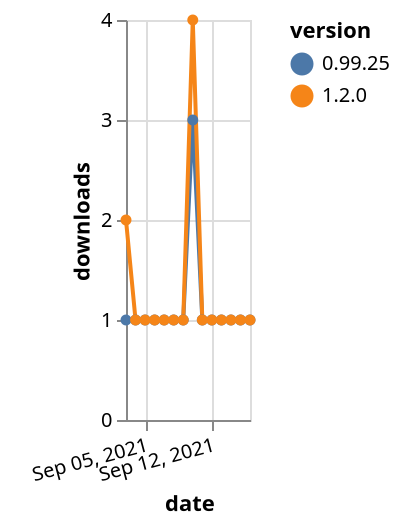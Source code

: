 {"$schema": "https://vega.github.io/schema/vega-lite/v5.json", "description": "A simple bar chart with embedded data.", "data": {"values": [{"date": "2021-09-03", "total": 189, "delta": 1, "version": "0.99.25"}, {"date": "2021-09-04", "total": 190, "delta": 1, "version": "0.99.25"}, {"date": "2021-09-05", "total": 191, "delta": 1, "version": "0.99.25"}, {"date": "2021-09-06", "total": 192, "delta": 1, "version": "0.99.25"}, {"date": "2021-09-07", "total": 193, "delta": 1, "version": "0.99.25"}, {"date": "2021-09-08", "total": 194, "delta": 1, "version": "0.99.25"}, {"date": "2021-09-09", "total": 195, "delta": 1, "version": "0.99.25"}, {"date": "2021-09-10", "total": 198, "delta": 3, "version": "0.99.25"}, {"date": "2021-09-11", "total": 199, "delta": 1, "version": "0.99.25"}, {"date": "2021-09-12", "total": 200, "delta": 1, "version": "0.99.25"}, {"date": "2021-09-13", "total": 201, "delta": 1, "version": "0.99.25"}, {"date": "2021-09-14", "total": 202, "delta": 1, "version": "0.99.25"}, {"date": "2021-09-15", "total": 203, "delta": 1, "version": "0.99.25"}, {"date": "2021-09-16", "total": 204, "delta": 1, "version": "0.99.25"}, {"date": "2021-09-03", "total": 125, "delta": 2, "version": "1.2.0"}, {"date": "2021-09-04", "total": 126, "delta": 1, "version": "1.2.0"}, {"date": "2021-09-05", "total": 127, "delta": 1, "version": "1.2.0"}, {"date": "2021-09-06", "total": 128, "delta": 1, "version": "1.2.0"}, {"date": "2021-09-07", "total": 129, "delta": 1, "version": "1.2.0"}, {"date": "2021-09-08", "total": 130, "delta": 1, "version": "1.2.0"}, {"date": "2021-09-09", "total": 131, "delta": 1, "version": "1.2.0"}, {"date": "2021-09-10", "total": 135, "delta": 4, "version": "1.2.0"}, {"date": "2021-09-11", "total": 136, "delta": 1, "version": "1.2.0"}, {"date": "2021-09-12", "total": 137, "delta": 1, "version": "1.2.0"}, {"date": "2021-09-13", "total": 138, "delta": 1, "version": "1.2.0"}, {"date": "2021-09-14", "total": 139, "delta": 1, "version": "1.2.0"}, {"date": "2021-09-15", "total": 140, "delta": 1, "version": "1.2.0"}, {"date": "2021-09-16", "total": 141, "delta": 1, "version": "1.2.0"}]}, "width": "container", "mark": {"type": "line", "point": {"filled": true}}, "encoding": {"x": {"field": "date", "type": "temporal", "timeUnit": "yearmonthdate", "title": "date", "axis": {"labelAngle": -15}}, "y": {"field": "delta", "type": "quantitative", "title": "downloads"}, "color": {"field": "version", "type": "nominal"}, "tooltip": {"field": "delta"}}}